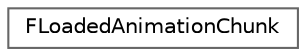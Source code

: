 digraph "Graphical Class Hierarchy"
{
 // INTERACTIVE_SVG=YES
 // LATEX_PDF_SIZE
  bgcolor="transparent";
  edge [fontname=Helvetica,fontsize=10,labelfontname=Helvetica,labelfontsize=10];
  node [fontname=Helvetica,fontsize=10,shape=box,height=0.2,width=0.4];
  rankdir="LR";
  Node0 [id="Node000000",label="FLoadedAnimationChunk",height=0.2,width=0.4,color="grey40", fillcolor="white", style="filled",URL="$d8/d70/structFLoadedAnimationChunk.html",tooltip=" "];
}
